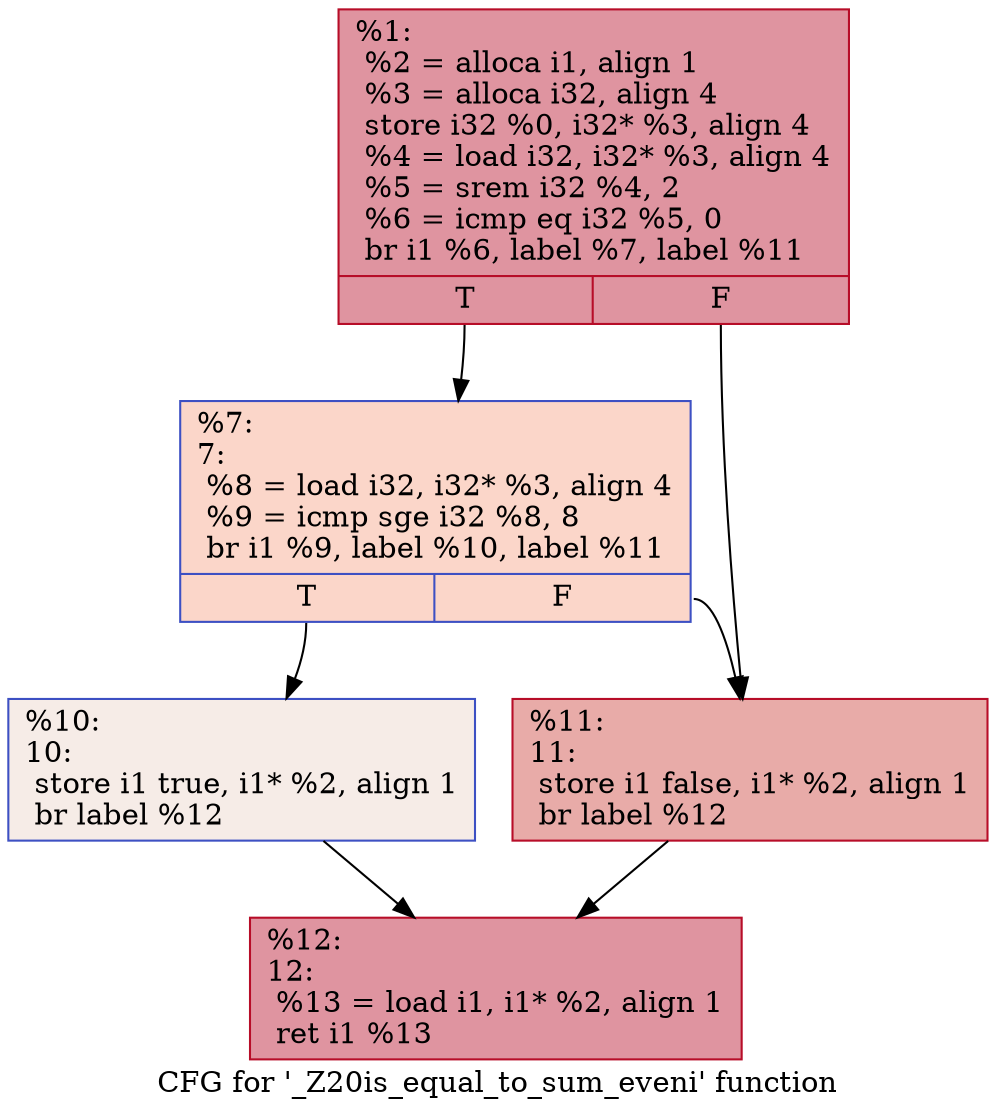 digraph "CFG for '_Z20is_equal_to_sum_eveni' function" {
	label="CFG for '_Z20is_equal_to_sum_eveni' function";

	Node0x55de670d93d0 [shape=record,color="#b70d28ff", style=filled, fillcolor="#b70d2870",label="{%1:\l  %2 = alloca i1, align 1\l  %3 = alloca i32, align 4\l  store i32 %0, i32* %3, align 4\l  %4 = load i32, i32* %3, align 4\l  %5 = srem i32 %4, 2\l  %6 = icmp eq i32 %5, 0\l  br i1 %6, label %7, label %11\l|{<s0>T|<s1>F}}"];
	Node0x55de670d93d0:s0 -> Node0x55de670d9e20;
	Node0x55de670d93d0:s1 -> Node0x55de670d9e70;
	Node0x55de670d9e20 [shape=record,color="#3d50c3ff", style=filled, fillcolor="#f6a38570",label="{%7:\l7:                                                \l  %8 = load i32, i32* %3, align 4\l  %9 = icmp sge i32 %8, 8\l  br i1 %9, label %10, label %11\l|{<s0>T|<s1>F}}"];
	Node0x55de670d9e20:s0 -> Node0x55de670d9c80;
	Node0x55de670d9e20:s1 -> Node0x55de670d9e70;
	Node0x55de670d9c80 [shape=record,color="#3d50c3ff", style=filled, fillcolor="#ead5c970",label="{%10:\l10:                                               \l  store i1 true, i1* %2, align 1\l  br label %12\l}"];
	Node0x55de670d9c80 -> Node0x55de670da2e0;
	Node0x55de670d9e70 [shape=record,color="#b70d28ff", style=filled, fillcolor="#cc403a70",label="{%11:\l11:                                               \l  store i1 false, i1* %2, align 1\l  br label %12\l}"];
	Node0x55de670d9e70 -> Node0x55de670da2e0;
	Node0x55de670da2e0 [shape=record,color="#b70d28ff", style=filled, fillcolor="#b70d2870",label="{%12:\l12:                                               \l  %13 = load i1, i1* %2, align 1\l  ret i1 %13\l}"];
}
